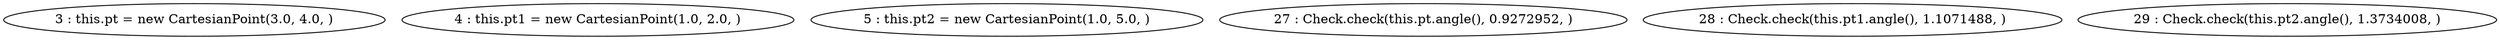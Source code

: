 digraph G {
"3 : this.pt = new CartesianPoint(3.0, 4.0, )"
"4 : this.pt1 = new CartesianPoint(1.0, 2.0, )"
"5 : this.pt2 = new CartesianPoint(1.0, 5.0, )"
"27 : Check.check(this.pt.angle(), 0.9272952, )"
"28 : Check.check(this.pt1.angle(), 1.1071488, )"
"29 : Check.check(this.pt2.angle(), 1.3734008, )"
}